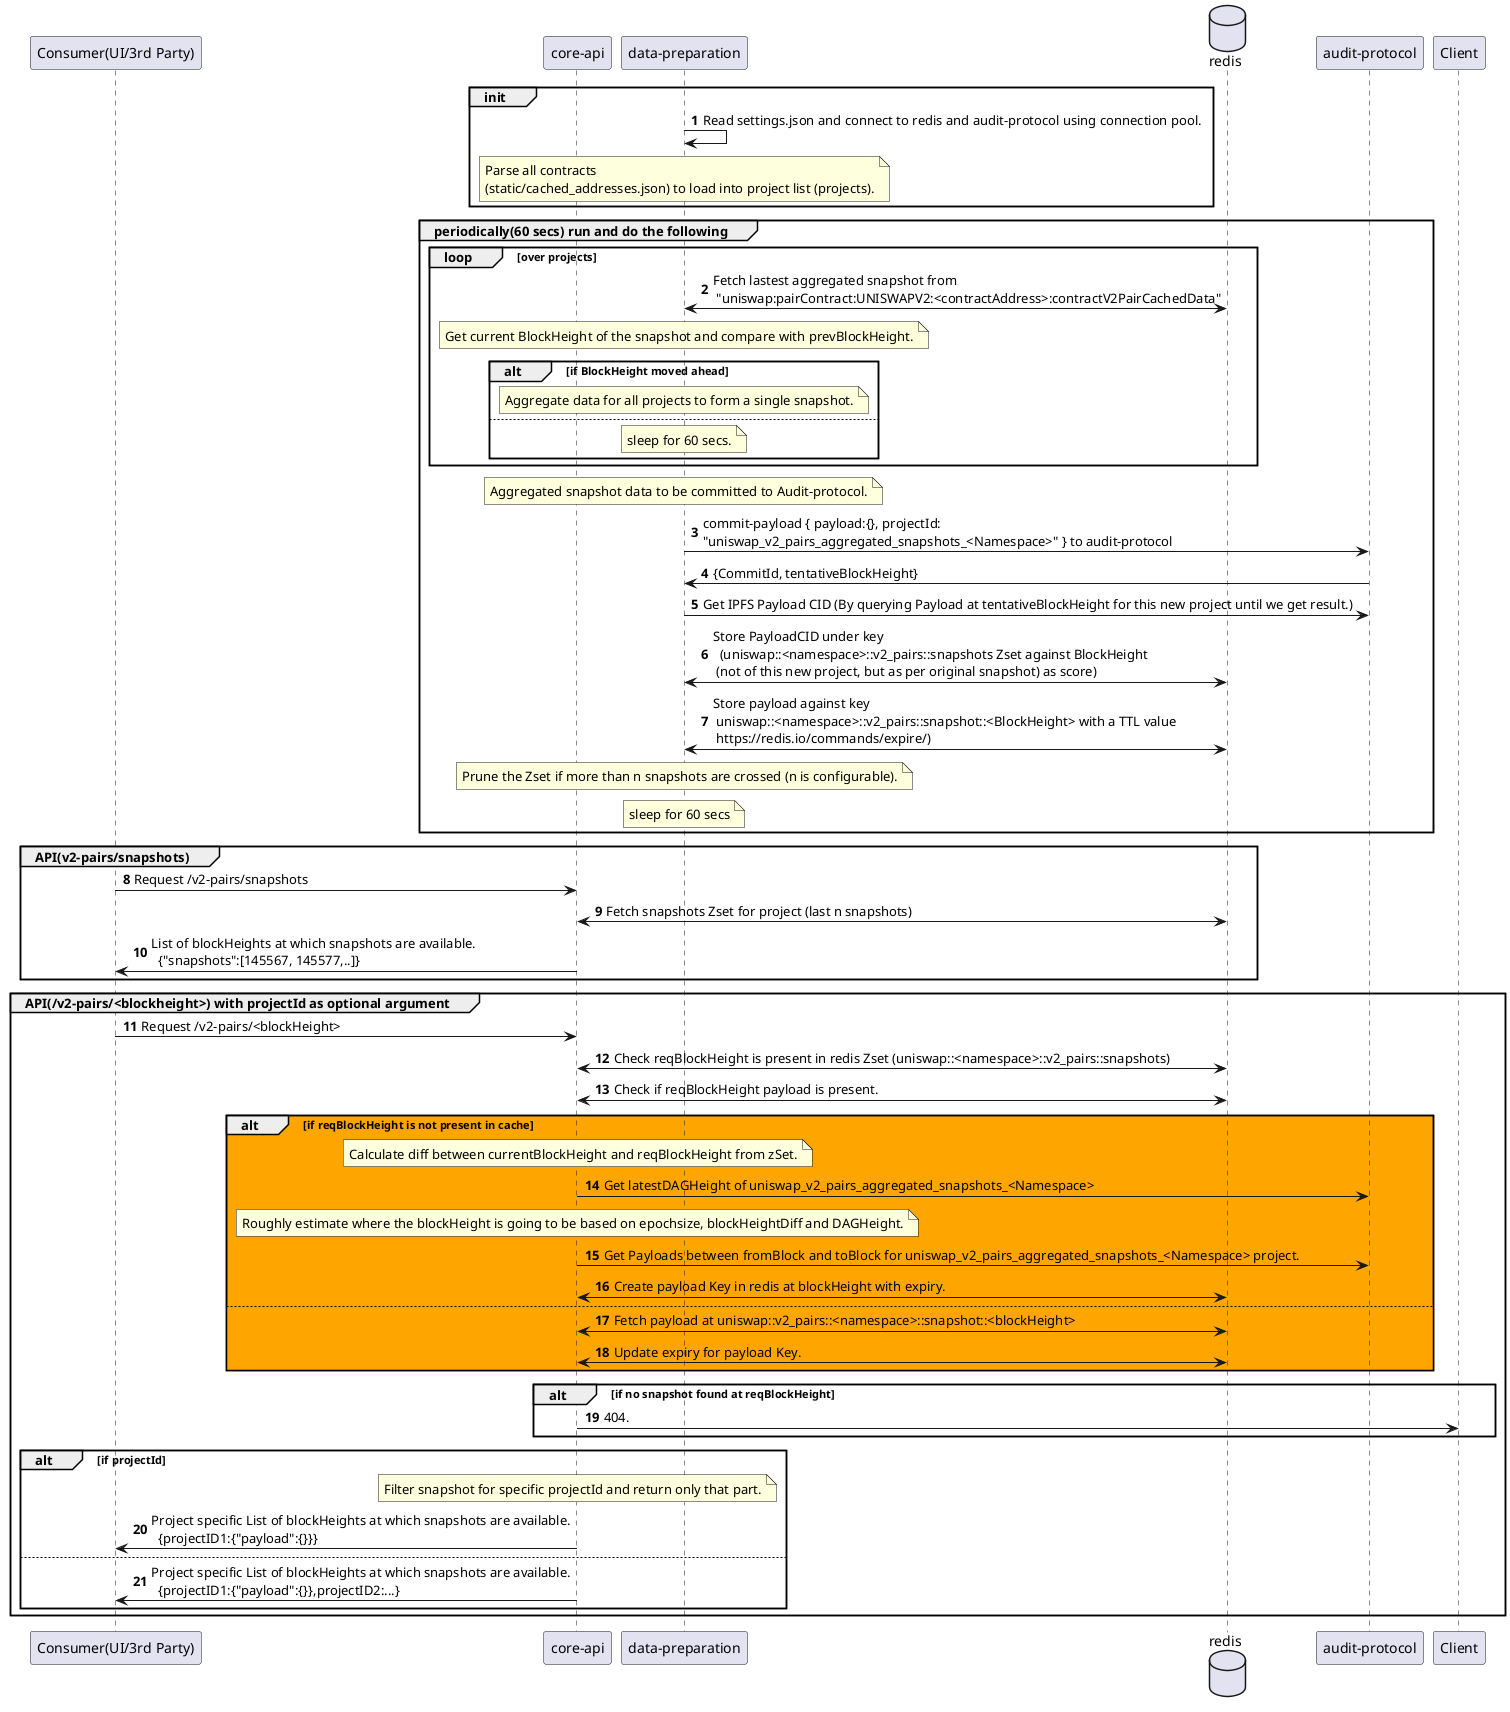 @startuml "Data preparation service and aggregated snapshots list flow"
autonumber

participant "Consumer(UI/3rd Party)" as client
participant "core-api" as api
participant "data-preparation" as dp
database redis 
participant "audit-protocol" as ap

group init 
dp -> dp : Read settings.json and connect to redis and audit-protocol using connection pool.

note over dp: Parse all contracts \n(static/cached_addresses.json) to load into project list (projects). 

end

group periodically(60 secs) run and do the following

    loop over projects 
        dp <-> redis : Fetch lastest aggregated snapshot from \n "uniswap:pairContract:UNISWAPV2:<contractAddress>:contractV2PairCachedData"
        note over dp: Get current BlockHeight of the snapshot and compare with prevBlockHeight.

        alt if BlockHeight moved ahead 
            note over dp: Aggregate data for all projects to form a single snapshot. 
        else
            note over dp: sleep for 60 secs.
        end 
    end 

    note over dp : Aggregated snapshot data to be committed to Audit-protocol.
    dp -> ap : commit-payload { payload:{}, projectId: \n"uniswap_v2_pairs_aggregated_snapshots_<Namespace>" } to audit-protocol 
    ap -> dp : {CommitId, tentativeBlockHeight}
    dp -> ap : Get IPFS Payload CID (By querying Payload at tentativeBlockHeight for this new project until we get result.)
    dp <-> redis : Store PayloadCID under key \n  (uniswap::<namespace>::v2_pairs::snapshots Zset against BlockHeight \n (not of this new project, but as per original snapshot) as score)
    dp <-> redis: Store payload against key \n uniswap::<namespace>::v2_pairs::snapshot::<BlockHeight> with a TTL value \n https://redis.io/commands/expire/)
    note over dp: Prune the Zset if more than n snapshots are crossed (n is configurable).
    note over dp: sleep for 60 secs
end


group API(v2-pairs/snapshots)
    client -> api : Request /v2-pairs/snapshots
    api <-> redis : Fetch snapshots Zset for project (last n snapshots)
    api -> client : List of blockHeights at which snapshots are available.\n  {"snapshots":[145567, 145577,..]}
end

group API(/v2-pairs/<blockheight>) with projectId as optional argument
    client -> api : Request /v2-pairs/<blockHeight>
    api <-> redis: Check reqBlockHeight is present in redis Zset (uniswap::<namespace>::v2_pairs::snapshots)
    api <-> redis : Check if reqBlockHeight payload is present.
    alt  #orange if reqBlockHeight is not present in cache
        note over api: Calculate diff between currentBlockHeight and reqBlockHeight from zSet.
        api -> ap: Get latestDAGHeight of uniswap_v2_pairs_aggregated_snapshots_<Namespace> 
        note over api: Roughly estimate where the blockHeight is going to be based on epochsize, blockHeightDiff and DAGHeight.
        api -> ap: Get Payloads between fromBlock and toBlock for uniswap_v2_pairs_aggregated_snapshots_<Namespace> project.
        api <-> redis: Create payload Key in redis at blockHeight with expiry.
    else 
        api <-> redis : Fetch payload at uniswap::v2_pairs::<namespace>::snapshot::<blockHeight>
        api <-> redis: Update expiry for payload Key.
    end 

    alt if no snapshot found at reqBlockHeight
        api -> Client : 404. 
    end 

    alt if projectId
         note over api: Filter snapshot for specific projectId and return only that part.
         api -> client : Project specific List of blockHeights at which snapshots are available.\n  {projectID1:{"payload":{}}}
    else 
        api -> client : Project specific List of blockHeights at which snapshots are available.\n  {projectID1:{"payload":{}},projectID2:...}
    end 
end